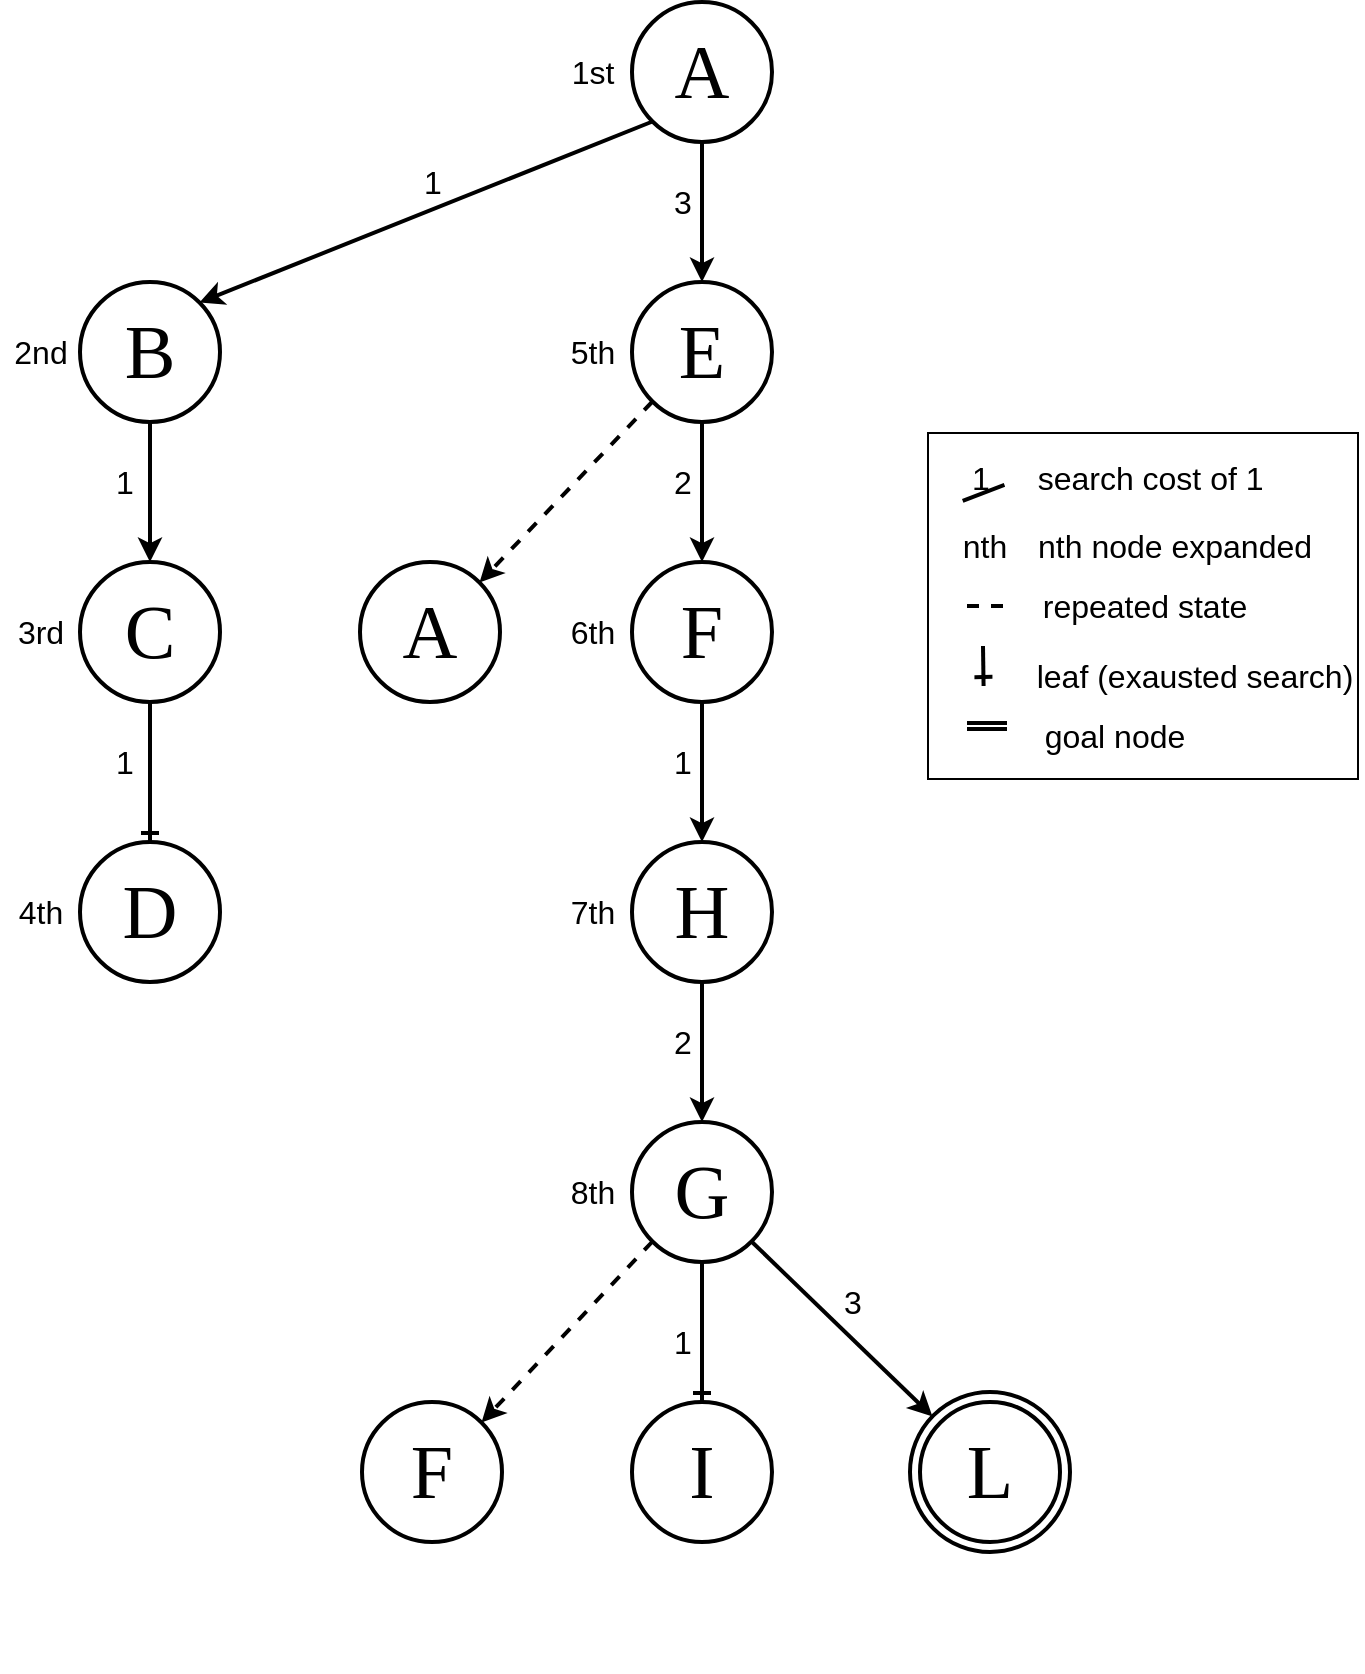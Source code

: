 <mxfile version="12.8.1" type="google"><diagram id="C5RBs43oDa-KdzZeNtuy" name="Page-1"><mxGraphModel dx="732" dy="878" grid="1" gridSize="10" guides="1" tooltips="1" connect="1" arrows="1" fold="1" page="1" pageScale="1" pageWidth="827" pageHeight="1169" math="0" shadow="0"><root><mxCell id="WIyWlLk6GJQsqaUBKTNV-0"/><mxCell id="WIyWlLk6GJQsqaUBKTNV-1" parent="WIyWlLk6GJQsqaUBKTNV-0"/><mxCell id="vw9j6YpnA88p2gROMYxv-48" style="edgeStyle=none;rounded=0;orthogonalLoop=1;jettySize=auto;html=1;exitX=0;exitY=1;exitDx=0;exitDy=0;entryX=1;entryY=0;entryDx=0;entryDy=0;strokeColor=#000000;strokeWidth=2;" parent="WIyWlLk6GJQsqaUBKTNV-1" source="vw9j6YpnA88p2gROMYxv-0" target="vw9j6YpnA88p2gROMYxv-16" edge="1"><mxGeometry relative="1" as="geometry"/></mxCell><mxCell id="vw9j6YpnA88p2gROMYxv-49" style="edgeStyle=none;rounded=0;orthogonalLoop=1;jettySize=auto;html=1;exitX=0.5;exitY=1;exitDx=0;exitDy=0;entryX=0.5;entryY=0;entryDx=0;entryDy=0;strokeColor=#000000;strokeWidth=2;" parent="WIyWlLk6GJQsqaUBKTNV-1" source="vw9j6YpnA88p2gROMYxv-0" target="vw9j6YpnA88p2gROMYxv-5" edge="1"><mxGeometry relative="1" as="geometry"/></mxCell><mxCell id="vw9j6YpnA88p2gROMYxv-0" value="&lt;font face=&quot;Times New Roman&quot; style=&quot;font-size: 38px&quot;&gt;A&lt;/font&gt;" style="ellipse;whiteSpace=wrap;html=1;aspect=fixed;strokeWidth=2;" parent="WIyWlLk6GJQsqaUBKTNV-1" vertex="1"><mxGeometry x="388" y="160" width="70" height="70" as="geometry"/></mxCell><mxCell id="vw9j6YpnA88p2gROMYxv-1" value="&lt;font style=&quot;font-size: 16px&quot;&gt;1st&lt;/font&gt;" style="text;html=1;align=center;verticalAlign=middle;resizable=0;points=[];autosize=1;" parent="WIyWlLk6GJQsqaUBKTNV-1" vertex="1"><mxGeometry x="348" y="185" width="40" height="20" as="geometry"/></mxCell><mxCell id="vw9j6YpnA88p2gROMYxv-56" style="edgeStyle=none;rounded=0;orthogonalLoop=1;jettySize=auto;html=1;exitX=0.5;exitY=1;exitDx=0;exitDy=0;entryX=0.5;entryY=0;entryDx=0;entryDy=0;strokeColor=#000000;strokeWidth=2;endArrow=classic;endFill=1;" parent="WIyWlLk6GJQsqaUBKTNV-1" source="vw9j6YpnA88p2gROMYxv-5" target="vw9j6YpnA88p2gROMYxv-10" edge="1"><mxGeometry relative="1" as="geometry"/></mxCell><mxCell id="vw9j6YpnA88p2gROMYxv-57" style="edgeStyle=none;rounded=0;orthogonalLoop=1;jettySize=auto;html=1;exitX=0;exitY=1;exitDx=0;exitDy=0;entryX=1;entryY=0;entryDx=0;entryDy=0;strokeColor=#000000;strokeWidth=2;dashed=1;" parent="WIyWlLk6GJQsqaUBKTNV-1" source="vw9j6YpnA88p2gROMYxv-5" target="vw9j6YpnA88p2gROMYxv-11" edge="1"><mxGeometry relative="1" as="geometry"/></mxCell><mxCell id="vw9j6YpnA88p2gROMYxv-5" value="&lt;font face=&quot;Times New Roman&quot; style=&quot;font-size: 38px&quot;&gt;E&lt;/font&gt;" style="ellipse;whiteSpace=wrap;html=1;aspect=fixed;strokeWidth=2;" parent="WIyWlLk6GJQsqaUBKTNV-1" vertex="1"><mxGeometry x="388" y="300" width="70" height="70" as="geometry"/></mxCell><mxCell id="vw9j6YpnA88p2gROMYxv-6" value="&lt;font style=&quot;font-size: 16px&quot;&gt;5th&lt;/font&gt;" style="text;html=1;align=center;verticalAlign=middle;resizable=0;points=[];autosize=1;" parent="WIyWlLk6GJQsqaUBKTNV-1" vertex="1"><mxGeometry x="348" y="325" width="40" height="20" as="geometry"/></mxCell><mxCell id="vw9j6YpnA88p2gROMYxv-9" value="&lt;font style=&quot;font-size: 16px&quot;&gt;2nd&lt;/font&gt;" style="text;html=1;align=center;verticalAlign=middle;resizable=0;points=[];autosize=1;" parent="WIyWlLk6GJQsqaUBKTNV-1" vertex="1"><mxGeometry x="72" y="325" width="40" height="20" as="geometry"/></mxCell><mxCell id="llAttpSivX2AYMaVty_r-5" style="edgeStyle=orthogonalEdgeStyle;rounded=0;orthogonalLoop=1;jettySize=auto;html=1;exitX=0.5;exitY=1;exitDx=0;exitDy=0;endArrow=classic;endFill=1;strokeWidth=2;" parent="WIyWlLk6GJQsqaUBKTNV-1" source="vw9j6YpnA88p2gROMYxv-10" target="vw9j6YpnA88p2gROMYxv-12" edge="1"><mxGeometry relative="1" as="geometry"/></mxCell><mxCell id="vw9j6YpnA88p2gROMYxv-10" value="&lt;font face=&quot;Times New Roman&quot;&gt;&lt;span style=&quot;font-size: 38px&quot;&gt;F&lt;/span&gt;&lt;/font&gt;" style="ellipse;whiteSpace=wrap;html=1;aspect=fixed;strokeWidth=2;" parent="WIyWlLk6GJQsqaUBKTNV-1" vertex="1"><mxGeometry x="388" y="440" width="70" height="70" as="geometry"/></mxCell><mxCell id="vw9j6YpnA88p2gROMYxv-11" value="&lt;font face=&quot;Times New Roman&quot; style=&quot;font-size: 38px&quot;&gt;A&lt;/font&gt;" style="ellipse;whiteSpace=wrap;html=1;aspect=fixed;strokeWidth=2;" parent="WIyWlLk6GJQsqaUBKTNV-1" vertex="1"><mxGeometry x="252" y="440" width="70" height="70" as="geometry"/></mxCell><mxCell id="llAttpSivX2AYMaVty_r-9" style="edgeStyle=orthogonalEdgeStyle;rounded=0;orthogonalLoop=1;jettySize=auto;html=1;exitX=0.5;exitY=1;exitDx=0;exitDy=0;entryX=0.5;entryY=0;entryDx=0;entryDy=0;endArrow=classic;endFill=1;strokeWidth=2;" parent="WIyWlLk6GJQsqaUBKTNV-1" source="vw9j6YpnA88p2gROMYxv-12" target="llAttpSivX2AYMaVty_r-8" edge="1"><mxGeometry relative="1" as="geometry"/></mxCell><mxCell id="vw9j6YpnA88p2gROMYxv-12" value="&lt;font face=&quot;Times New Roman&quot; style=&quot;font-size: 38px&quot;&gt;H&lt;/font&gt;" style="ellipse;whiteSpace=wrap;html=1;aspect=fixed;strokeWidth=2;" parent="WIyWlLk6GJQsqaUBKTNV-1" vertex="1"><mxGeometry x="388" y="580" width="70" height="70" as="geometry"/></mxCell><mxCell id="vw9j6YpnA88p2gROMYxv-13" value="&lt;font face=&quot;Times New Roman&quot; style=&quot;font-size: 38px&quot;&gt;I&lt;/font&gt;" style="ellipse;whiteSpace=wrap;html=1;aspect=fixed;strokeWidth=2;" parent="WIyWlLk6GJQsqaUBKTNV-1" vertex="1"><mxGeometry x="388" y="860" width="70" height="70" as="geometry"/></mxCell><mxCell id="vw9j6YpnA88p2gROMYxv-61" style="edgeStyle=none;rounded=0;orthogonalLoop=1;jettySize=auto;html=1;exitX=0.5;exitY=1;exitDx=0;exitDy=0;entryX=0.5;entryY=0;entryDx=0;entryDy=0;strokeColor=#000000;strokeWidth=2;fontSize=16;" parent="WIyWlLk6GJQsqaUBKTNV-1" source="vw9j6YpnA88p2gROMYxv-16" target="vw9j6YpnA88p2gROMYxv-21" edge="1"><mxGeometry relative="1" as="geometry"/></mxCell><mxCell id="vw9j6YpnA88p2gROMYxv-16" value="&lt;font face=&quot;Times New Roman&quot; style=&quot;font-size: 38px&quot;&gt;B&lt;/font&gt;" style="ellipse;whiteSpace=wrap;html=1;aspect=fixed;strokeWidth=2;" parent="WIyWlLk6GJQsqaUBKTNV-1" vertex="1"><mxGeometry x="112" y="300" width="70" height="70" as="geometry"/></mxCell><mxCell id="vw9j6YpnA88p2gROMYxv-20" value="&lt;font face=&quot;Times New Roman&quot; style=&quot;font-size: 38px&quot;&gt;D&lt;/font&gt;" style="ellipse;whiteSpace=wrap;html=1;aspect=fixed;strokeWidth=2;" parent="WIyWlLk6GJQsqaUBKTNV-1" vertex="1"><mxGeometry x="112" y="580" width="70" height="70" as="geometry"/></mxCell><mxCell id="vw9j6YpnA88p2gROMYxv-62" style="edgeStyle=none;rounded=0;orthogonalLoop=1;jettySize=auto;html=1;exitX=0.5;exitY=1;exitDx=0;exitDy=0;entryX=0.5;entryY=0;entryDx=0;entryDy=0;strokeColor=#000000;strokeWidth=2;fontSize=16;endArrow=ERone;endFill=0;" parent="WIyWlLk6GJQsqaUBKTNV-1" source="vw9j6YpnA88p2gROMYxv-21" target="vw9j6YpnA88p2gROMYxv-20" edge="1"><mxGeometry relative="1" as="geometry"/></mxCell><mxCell id="vw9j6YpnA88p2gROMYxv-21" value="&lt;font face=&quot;Times New Roman&quot;&gt;&lt;span style=&quot;font-size: 38px&quot;&gt;C&lt;/span&gt;&lt;/font&gt;" style="ellipse;whiteSpace=wrap;html=1;aspect=fixed;strokeWidth=2;" parent="WIyWlLk6GJQsqaUBKTNV-1" vertex="1"><mxGeometry x="112" y="440" width="70" height="70" as="geometry"/></mxCell><mxCell id="vw9j6YpnA88p2gROMYxv-41" value="&lt;font style=&quot;font-size: 16px&quot;&gt;6th&lt;/font&gt;" style="text;html=1;align=center;verticalAlign=middle;resizable=0;points=[];autosize=1;rotation=0;" parent="WIyWlLk6GJQsqaUBKTNV-1" vertex="1"><mxGeometry x="348" y="465" width="40" height="20" as="geometry"/></mxCell><mxCell id="vw9j6YpnA88p2gROMYxv-42" value="&lt;font style=&quot;font-size: 16px&quot;&gt;3rd&lt;/font&gt;" style="text;html=1;align=center;verticalAlign=middle;resizable=0;points=[];autosize=1;rotation=0;" parent="WIyWlLk6GJQsqaUBKTNV-1" vertex="1"><mxGeometry x="72" y="465" width="40" height="20" as="geometry"/></mxCell><mxCell id="vw9j6YpnA88p2gROMYxv-59" value="1" style="text;html=1;align=center;verticalAlign=middle;resizable=0;points=[];autosize=1;strokeWidth=4;fontSize=16;" parent="WIyWlLk6GJQsqaUBKTNV-1" vertex="1"><mxGeometry x="278" y="240" width="20" height="20" as="geometry"/></mxCell><mxCell id="vw9j6YpnA88p2gROMYxv-74" value="1" style="text;html=1;align=center;verticalAlign=middle;resizable=0;points=[];autosize=1;strokeWidth=4;fontSize=16;" parent="WIyWlLk6GJQsqaUBKTNV-1" vertex="1"><mxGeometry x="124" y="390" width="20" height="20" as="geometry"/></mxCell><mxCell id="vw9j6YpnA88p2gROMYxv-78" value="1" style="text;html=1;align=center;verticalAlign=middle;resizable=0;points=[];autosize=1;strokeWidth=4;fontSize=16;" parent="WIyWlLk6GJQsqaUBKTNV-1" vertex="1"><mxGeometry x="124" y="530" width="20" height="20" as="geometry"/></mxCell><mxCell id="vw9j6YpnA88p2gROMYxv-83" value="3" style="text;html=1;align=center;verticalAlign=middle;resizable=0;points=[];autosize=1;strokeWidth=4;fontSize=16;" parent="WIyWlLk6GJQsqaUBKTNV-1" vertex="1"><mxGeometry x="403" y="250" width="20" height="20" as="geometry"/></mxCell><mxCell id="vw9j6YpnA88p2gROMYxv-87" value="1" style="text;html=1;align=center;verticalAlign=middle;resizable=0;points=[];autosize=1;strokeWidth=4;fontSize=16;" parent="WIyWlLk6GJQsqaUBKTNV-1" vertex="1"><mxGeometry x="403" y="530" width="20" height="20" as="geometry"/></mxCell><mxCell id="w7gO77TnvV4MOQrD0oZG-39" value="&lt;span style=&quot;font-size: 16px&quot;&gt;search cost of 1&amp;nbsp;&lt;/span&gt;" style="text;html=1;align=center;verticalAlign=middle;resizable=0;points=[];autosize=1;" parent="WIyWlLk6GJQsqaUBKTNV-1" vertex="1"><mxGeometry x="583.5" y="387.5" width="130" height="20" as="geometry"/></mxCell><mxCell id="w7gO77TnvV4MOQrD0oZG-40" value="" style="endArrow=none;html=1;strokeWidth=2;entryX=1.136;entryY=0.696;entryDx=0;entryDy=0;entryPerimeter=0;exitX=0.093;exitY=1.096;exitDx=0;exitDy=0;exitPerimeter=0;" parent="WIyWlLk6GJQsqaUBKTNV-1" source="w7gO77TnvV4MOQrD0oZG-41" target="w7gO77TnvV4MOQrD0oZG-41" edge="1"><mxGeometry width="50" height="50" relative="1" as="geometry"><mxPoint x="543.5" y="412" as="sourcePoint"/><mxPoint x="583.5" y="397.5" as="targetPoint"/></mxGeometry></mxCell><mxCell id="w7gO77TnvV4MOQrD0oZG-41" value="1" style="text;html=1;align=center;verticalAlign=middle;resizable=0;points=[];autosize=1;strokeWidth=4;fontSize=16;" parent="WIyWlLk6GJQsqaUBKTNV-1" vertex="1"><mxGeometry x="551.5" y="387.5" width="20" height="20" as="geometry"/></mxCell><mxCell id="w7gO77TnvV4MOQrD0oZG-42" value="nth" style="text;html=1;align=center;verticalAlign=middle;resizable=0;points=[];autosize=1;strokeWidth=4;fontSize=16;" parent="WIyWlLk6GJQsqaUBKTNV-1" vertex="1"><mxGeometry x="543.5" y="422" width="40" height="20" as="geometry"/></mxCell><mxCell id="w7gO77TnvV4MOQrD0oZG-43" value="&lt;span style=&quot;font-size: 16px&quot;&gt;nth node expanded&lt;/span&gt;" style="text;html=1;align=center;verticalAlign=middle;resizable=0;points=[];autosize=1;" parent="WIyWlLk6GJQsqaUBKTNV-1" vertex="1"><mxGeometry x="583.5" y="422" width="150" height="20" as="geometry"/></mxCell><mxCell id="w7gO77TnvV4MOQrD0oZG-44" value="" style="endArrow=ERone;html=1;strokeWidth=2;endFill=0;" parent="WIyWlLk6GJQsqaUBKTNV-1" edge="1"><mxGeometry width="50" height="50" relative="1" as="geometry"><mxPoint x="563.5" y="482" as="sourcePoint"/><mxPoint x="563.79" y="502" as="targetPoint"/></mxGeometry></mxCell><mxCell id="w7gO77TnvV4MOQrD0oZG-45" value="&lt;span style=&quot;font-size: 16px&quot;&gt;leaf (exausted search)&lt;/span&gt;" style="text;html=1;align=center;verticalAlign=middle;resizable=0;points=[];autosize=1;" parent="WIyWlLk6GJQsqaUBKTNV-1" vertex="1"><mxGeometry x="583.5" y="487" width="170" height="20" as="geometry"/></mxCell><mxCell id="w7gO77TnvV4MOQrD0oZG-46" value="" style="endArrow=none;dashed=1;html=1;strokeWidth=2;" parent="WIyWlLk6GJQsqaUBKTNV-1" edge="1"><mxGeometry width="50" height="50" relative="1" as="geometry"><mxPoint x="555.5" y="462" as="sourcePoint"/><mxPoint x="575.5" y="462" as="targetPoint"/></mxGeometry></mxCell><mxCell id="w7gO77TnvV4MOQrD0oZG-47" value="&lt;span style=&quot;font-size: 16px&quot;&gt;repeated state&lt;/span&gt;" style="text;html=1;align=center;verticalAlign=middle;resizable=0;points=[];autosize=1;" parent="WIyWlLk6GJQsqaUBKTNV-1" vertex="1"><mxGeometry x="583.5" y="452" width="120" height="20" as="geometry"/></mxCell><mxCell id="w7gO77TnvV4MOQrD0oZG-48" value="" style="shape=link;html=1;endArrow=ERone;endFill=0;strokeWidth=2;width=-4.109;" parent="WIyWlLk6GJQsqaUBKTNV-1" edge="1"><mxGeometry width="50" height="50" relative="1" as="geometry"><mxPoint x="555.5" y="522" as="sourcePoint"/><mxPoint x="575.5" y="522" as="targetPoint"/></mxGeometry></mxCell><mxCell id="w7gO77TnvV4MOQrD0oZG-49" value="&lt;span style=&quot;font-size: 16px&quot;&gt;&amp;nbsp;goal node&amp;nbsp;&lt;/span&gt;" style="text;html=1;align=center;verticalAlign=middle;resizable=0;points=[];autosize=1;" parent="WIyWlLk6GJQsqaUBKTNV-1" vertex="1"><mxGeometry x="583.5" y="517" width="90" height="20" as="geometry"/></mxCell><mxCell id="w7gO77TnvV4MOQrD0oZG-50" value="" style="rounded=0;whiteSpace=wrap;html=1;fillColor=none;" parent="WIyWlLk6GJQsqaUBKTNV-1" vertex="1"><mxGeometry x="536" y="375.5" width="215" height="173" as="geometry"/></mxCell><mxCell id="llAttpSivX2AYMaVty_r-0" value="&lt;font style=&quot;font-size: 16px&quot;&gt;4th&lt;/font&gt;" style="text;html=1;align=center;verticalAlign=middle;resizable=0;points=[];autosize=1;rotation=0;" parent="WIyWlLk6GJQsqaUBKTNV-1" vertex="1"><mxGeometry x="72" y="605" width="40" height="20" as="geometry"/></mxCell><mxCell id="llAttpSivX2AYMaVty_r-7" value="&lt;font style=&quot;font-size: 16px&quot;&gt;7th&lt;/font&gt;" style="text;html=1;align=center;verticalAlign=middle;resizable=0;points=[];autosize=1;rotation=0;" parent="WIyWlLk6GJQsqaUBKTNV-1" vertex="1"><mxGeometry x="348" y="605" width="40" height="20" as="geometry"/></mxCell><mxCell id="llAttpSivX2AYMaVty_r-13" style="rounded=0;orthogonalLoop=1;jettySize=auto;html=1;exitX=0.5;exitY=1;exitDx=0;exitDy=0;entryX=0.5;entryY=0;entryDx=0;entryDy=0;endArrow=ERone;endFill=0;strokeWidth=2;" parent="WIyWlLk6GJQsqaUBKTNV-1" source="llAttpSivX2AYMaVty_r-8" target="vw9j6YpnA88p2gROMYxv-13" edge="1"><mxGeometry relative="1" as="geometry"/></mxCell><mxCell id="llAttpSivX2AYMaVty_r-14" style="edgeStyle=none;rounded=0;orthogonalLoop=1;jettySize=auto;html=1;exitX=0;exitY=1;exitDx=0;exitDy=0;entryX=1;entryY=0;entryDx=0;entryDy=0;endArrow=classic;endFill=1;strokeWidth=2;dashed=1;" parent="WIyWlLk6GJQsqaUBKTNV-1" source="llAttpSivX2AYMaVty_r-8" target="llAttpSivX2AYMaVty_r-12" edge="1"><mxGeometry relative="1" as="geometry"/></mxCell><mxCell id="llAttpSivX2AYMaVty_r-19" style="edgeStyle=none;rounded=0;orthogonalLoop=1;jettySize=auto;html=1;exitX=1;exitY=1;exitDx=0;exitDy=0;endArrow=classic;endFill=1;strokeWidth=2;" parent="WIyWlLk6GJQsqaUBKTNV-1" source="llAttpSivX2AYMaVty_r-8" target="llAttpSivX2AYMaVty_r-20" edge="1"><mxGeometry relative="1" as="geometry"/></mxCell><mxCell id="llAttpSivX2AYMaVty_r-8" value="&lt;font face=&quot;Times New Roman&quot; style=&quot;font-size: 38px&quot;&gt;G&lt;/font&gt;" style="ellipse;whiteSpace=wrap;html=1;aspect=fixed;strokeWidth=2;" parent="WIyWlLk6GJQsqaUBKTNV-1" vertex="1"><mxGeometry x="388" y="720" width="70" height="70" as="geometry"/></mxCell><mxCell id="llAttpSivX2AYMaVty_r-10" value="&lt;font style=&quot;font-size: 16px&quot;&gt;8th&lt;/font&gt;" style="text;html=1;align=center;verticalAlign=middle;resizable=0;points=[];autosize=1;rotation=0;" parent="WIyWlLk6GJQsqaUBKTNV-1" vertex="1"><mxGeometry x="348" y="745" width="40" height="20" as="geometry"/></mxCell><mxCell id="llAttpSivX2AYMaVty_r-11" value="2" style="text;html=1;align=center;verticalAlign=middle;resizable=0;points=[];autosize=1;strokeWidth=4;fontSize=16;" parent="WIyWlLk6GJQsqaUBKTNV-1" vertex="1"><mxGeometry x="403" y="670" width="20" height="20" as="geometry"/></mxCell><mxCell id="llAttpSivX2AYMaVty_r-12" value="&lt;font face=&quot;Times New Roman&quot; style=&quot;font-size: 38px&quot;&gt;F&lt;/font&gt;" style="ellipse;whiteSpace=wrap;html=1;aspect=fixed;strokeWidth=2;" parent="WIyWlLk6GJQsqaUBKTNV-1" vertex="1"><mxGeometry x="253" y="860" width="70" height="70" as="geometry"/></mxCell><mxCell id="llAttpSivX2AYMaVty_r-18" value="&lt;font face=&quot;Times New Roman&quot; style=&quot;font-size: 38px&quot;&gt;L&lt;/font&gt;" style="ellipse;whiteSpace=wrap;html=1;aspect=fixed;strokeWidth=2;" parent="WIyWlLk6GJQsqaUBKTNV-1" vertex="1"><mxGeometry x="532" y="860" width="70" height="70" as="geometry"/></mxCell><mxCell id="llAttpSivX2AYMaVty_r-20" value="" style="ellipse;whiteSpace=wrap;html=1;aspect=fixed;gradientColor=#ffffff;fillColor=none;strokeWidth=2;" parent="WIyWlLk6GJQsqaUBKTNV-1" vertex="1"><mxGeometry x="527" y="855" width="80" height="80" as="geometry"/></mxCell><mxCell id="llAttpSivX2AYMaVty_r-21" value="1" style="text;html=1;align=center;verticalAlign=middle;resizable=0;points=[];autosize=1;strokeWidth=4;fontSize=16;" parent="WIyWlLk6GJQsqaUBKTNV-1" vertex="1"><mxGeometry x="403" y="820" width="20" height="20" as="geometry"/></mxCell><mxCell id="llAttpSivX2AYMaVty_r-22" value="&lt;span style=&quot;color: rgba(0 , 0 , 0 , 0) ; font-family: monospace ; font-size: 0px&quot;&gt;%3CmxGraphModel%3E%3Croot%3E%3CmxCell%20id%3D%220%22%2F%3E%3CmxCell%20id%3D%221%22%20parent%3D%220%22%2F%3E%3CmxCell%20id%3D%222%22%20value%3D%221%22%20style%3D%22text%3Bhtml%3D1%3Balign%3Dcenter%3BverticalAlign%3Dmiddle%3Bresizable%3D0%3Bpoints%3D%5B%5D%3Bautosize%3D1%3BstrokeWidth%3D4%3BfontSize%3D16%3B%22%20vertex%3D%221%22%20parent%3D%221%22%3E%3CmxGeometry%20x%3D%22441%22%20y%3D%22660%22%20width%3D%2220%22%20height%3D%2220%22%20as%3D%22geometry%22%2F%3E%3C%2FmxCell%3E%3C%2Froot%3E%3C%2FmxGraphModel%3E&lt;/span&gt;&lt;span style=&quot;color: rgba(0 , 0 , 0 , 0) ; font-family: monospace ; font-size: 0px&quot;&gt;%3CmxGraphModel%3E%3Croot%3E%3CmxCell%20id%3D%220%22%2F%3E%3CmxCell%20id%3D%221%22%20parent%3D%220%22%2F%3E%3CmxCell%20id%3D%222%22%20value%3D%221%22%20style%3D%22text%3Bhtml%3D1%3Balign%3Dcenter%3BverticalAlign%3Dmiddle%3Bresizable%3D0%3Bpoints%3D%5B%5D%3Bautosize%3D1%3BstrokeWidth%3D4%3BfontSize%3D16%3B%22%20vertex%3D%221%22%20parent%3D%221%22%3E%3CmxGeometry%20x%3D%22441%22%20y%3D%22660%22%20width%3D%2220%22%20height%3D%2220%22%20as%3D%22geometry%22%2F%3E%3C%2FmxCell%3E%3C%2Froot%3E%3C%2FmxGraphModel%3E&lt;/span&gt;" style="text;html=1;align=center;verticalAlign=middle;resizable=0;points=[];autosize=1;" parent="WIyWlLk6GJQsqaUBKTNV-1" vertex="1"><mxGeometry x="508" y="975" width="20" height="20" as="geometry"/></mxCell><mxCell id="llAttpSivX2AYMaVty_r-23" value="3" style="text;html=1;align=center;verticalAlign=middle;resizable=0;points=[];autosize=1;strokeWidth=4;fontSize=16;" parent="WIyWlLk6GJQsqaUBKTNV-1" vertex="1"><mxGeometry x="488" y="800" width="20" height="20" as="geometry"/></mxCell><mxCell id="llAttpSivX2AYMaVty_r-26" value="2" style="text;html=1;align=center;verticalAlign=middle;resizable=0;points=[];autosize=1;strokeWidth=4;fontSize=16;" parent="WIyWlLk6GJQsqaUBKTNV-1" vertex="1"><mxGeometry x="403" y="390" width="20" height="20" as="geometry"/></mxCell></root></mxGraphModel></diagram></mxfile>